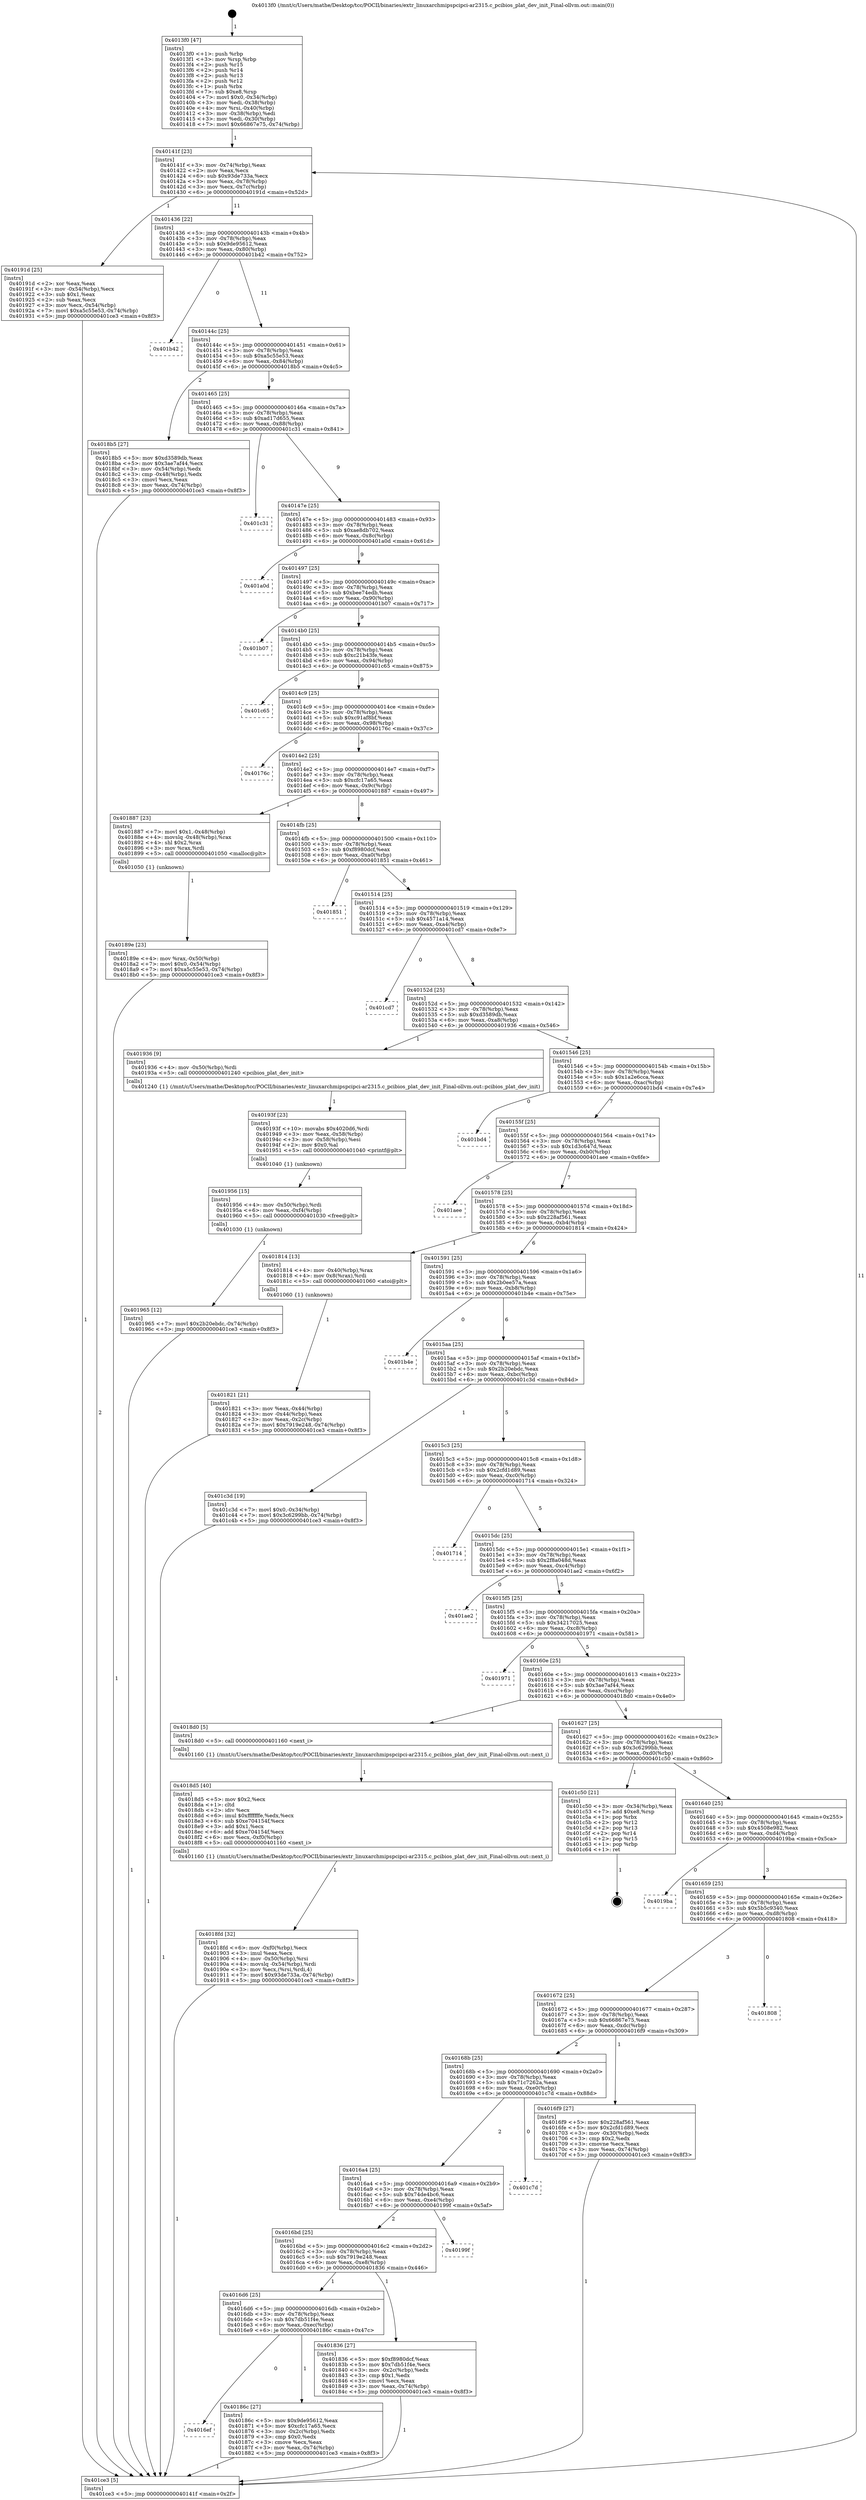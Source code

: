 digraph "0x4013f0" {
  label = "0x4013f0 (/mnt/c/Users/mathe/Desktop/tcc/POCII/binaries/extr_linuxarchmipspcipci-ar2315.c_pcibios_plat_dev_init_Final-ollvm.out::main(0))"
  labelloc = "t"
  node[shape=record]

  Entry [label="",width=0.3,height=0.3,shape=circle,fillcolor=black,style=filled]
  "0x40141f" [label="{
     0x40141f [23]\l
     | [instrs]\l
     &nbsp;&nbsp;0x40141f \<+3\>: mov -0x74(%rbp),%eax\l
     &nbsp;&nbsp;0x401422 \<+2\>: mov %eax,%ecx\l
     &nbsp;&nbsp;0x401424 \<+6\>: sub $0x93de733a,%ecx\l
     &nbsp;&nbsp;0x40142a \<+3\>: mov %eax,-0x78(%rbp)\l
     &nbsp;&nbsp;0x40142d \<+3\>: mov %ecx,-0x7c(%rbp)\l
     &nbsp;&nbsp;0x401430 \<+6\>: je 000000000040191d \<main+0x52d\>\l
  }"]
  "0x40191d" [label="{
     0x40191d [25]\l
     | [instrs]\l
     &nbsp;&nbsp;0x40191d \<+2\>: xor %eax,%eax\l
     &nbsp;&nbsp;0x40191f \<+3\>: mov -0x54(%rbp),%ecx\l
     &nbsp;&nbsp;0x401922 \<+3\>: sub $0x1,%eax\l
     &nbsp;&nbsp;0x401925 \<+2\>: sub %eax,%ecx\l
     &nbsp;&nbsp;0x401927 \<+3\>: mov %ecx,-0x54(%rbp)\l
     &nbsp;&nbsp;0x40192a \<+7\>: movl $0xa5c55e53,-0x74(%rbp)\l
     &nbsp;&nbsp;0x401931 \<+5\>: jmp 0000000000401ce3 \<main+0x8f3\>\l
  }"]
  "0x401436" [label="{
     0x401436 [22]\l
     | [instrs]\l
     &nbsp;&nbsp;0x401436 \<+5\>: jmp 000000000040143b \<main+0x4b\>\l
     &nbsp;&nbsp;0x40143b \<+3\>: mov -0x78(%rbp),%eax\l
     &nbsp;&nbsp;0x40143e \<+5\>: sub $0x9de95612,%eax\l
     &nbsp;&nbsp;0x401443 \<+3\>: mov %eax,-0x80(%rbp)\l
     &nbsp;&nbsp;0x401446 \<+6\>: je 0000000000401b42 \<main+0x752\>\l
  }"]
  Exit [label="",width=0.3,height=0.3,shape=circle,fillcolor=black,style=filled,peripheries=2]
  "0x401b42" [label="{
     0x401b42\l
  }", style=dashed]
  "0x40144c" [label="{
     0x40144c [25]\l
     | [instrs]\l
     &nbsp;&nbsp;0x40144c \<+5\>: jmp 0000000000401451 \<main+0x61\>\l
     &nbsp;&nbsp;0x401451 \<+3\>: mov -0x78(%rbp),%eax\l
     &nbsp;&nbsp;0x401454 \<+5\>: sub $0xa5c55e53,%eax\l
     &nbsp;&nbsp;0x401459 \<+6\>: mov %eax,-0x84(%rbp)\l
     &nbsp;&nbsp;0x40145f \<+6\>: je 00000000004018b5 \<main+0x4c5\>\l
  }"]
  "0x401965" [label="{
     0x401965 [12]\l
     | [instrs]\l
     &nbsp;&nbsp;0x401965 \<+7\>: movl $0x2b20ebdc,-0x74(%rbp)\l
     &nbsp;&nbsp;0x40196c \<+5\>: jmp 0000000000401ce3 \<main+0x8f3\>\l
  }"]
  "0x4018b5" [label="{
     0x4018b5 [27]\l
     | [instrs]\l
     &nbsp;&nbsp;0x4018b5 \<+5\>: mov $0xd3589db,%eax\l
     &nbsp;&nbsp;0x4018ba \<+5\>: mov $0x3ae7af44,%ecx\l
     &nbsp;&nbsp;0x4018bf \<+3\>: mov -0x54(%rbp),%edx\l
     &nbsp;&nbsp;0x4018c2 \<+3\>: cmp -0x48(%rbp),%edx\l
     &nbsp;&nbsp;0x4018c5 \<+3\>: cmovl %ecx,%eax\l
     &nbsp;&nbsp;0x4018c8 \<+3\>: mov %eax,-0x74(%rbp)\l
     &nbsp;&nbsp;0x4018cb \<+5\>: jmp 0000000000401ce3 \<main+0x8f3\>\l
  }"]
  "0x401465" [label="{
     0x401465 [25]\l
     | [instrs]\l
     &nbsp;&nbsp;0x401465 \<+5\>: jmp 000000000040146a \<main+0x7a\>\l
     &nbsp;&nbsp;0x40146a \<+3\>: mov -0x78(%rbp),%eax\l
     &nbsp;&nbsp;0x40146d \<+5\>: sub $0xad17d655,%eax\l
     &nbsp;&nbsp;0x401472 \<+6\>: mov %eax,-0x88(%rbp)\l
     &nbsp;&nbsp;0x401478 \<+6\>: je 0000000000401c31 \<main+0x841\>\l
  }"]
  "0x401956" [label="{
     0x401956 [15]\l
     | [instrs]\l
     &nbsp;&nbsp;0x401956 \<+4\>: mov -0x50(%rbp),%rdi\l
     &nbsp;&nbsp;0x40195a \<+6\>: mov %eax,-0xf4(%rbp)\l
     &nbsp;&nbsp;0x401960 \<+5\>: call 0000000000401030 \<free@plt\>\l
     | [calls]\l
     &nbsp;&nbsp;0x401030 \{1\} (unknown)\l
  }"]
  "0x401c31" [label="{
     0x401c31\l
  }", style=dashed]
  "0x40147e" [label="{
     0x40147e [25]\l
     | [instrs]\l
     &nbsp;&nbsp;0x40147e \<+5\>: jmp 0000000000401483 \<main+0x93\>\l
     &nbsp;&nbsp;0x401483 \<+3\>: mov -0x78(%rbp),%eax\l
     &nbsp;&nbsp;0x401486 \<+5\>: sub $0xae8db702,%eax\l
     &nbsp;&nbsp;0x40148b \<+6\>: mov %eax,-0x8c(%rbp)\l
     &nbsp;&nbsp;0x401491 \<+6\>: je 0000000000401a0d \<main+0x61d\>\l
  }"]
  "0x40193f" [label="{
     0x40193f [23]\l
     | [instrs]\l
     &nbsp;&nbsp;0x40193f \<+10\>: movabs $0x4020d6,%rdi\l
     &nbsp;&nbsp;0x401949 \<+3\>: mov %eax,-0x58(%rbp)\l
     &nbsp;&nbsp;0x40194c \<+3\>: mov -0x58(%rbp),%esi\l
     &nbsp;&nbsp;0x40194f \<+2\>: mov $0x0,%al\l
     &nbsp;&nbsp;0x401951 \<+5\>: call 0000000000401040 \<printf@plt\>\l
     | [calls]\l
     &nbsp;&nbsp;0x401040 \{1\} (unknown)\l
  }"]
  "0x401a0d" [label="{
     0x401a0d\l
  }", style=dashed]
  "0x401497" [label="{
     0x401497 [25]\l
     | [instrs]\l
     &nbsp;&nbsp;0x401497 \<+5\>: jmp 000000000040149c \<main+0xac\>\l
     &nbsp;&nbsp;0x40149c \<+3\>: mov -0x78(%rbp),%eax\l
     &nbsp;&nbsp;0x40149f \<+5\>: sub $0xbee74edb,%eax\l
     &nbsp;&nbsp;0x4014a4 \<+6\>: mov %eax,-0x90(%rbp)\l
     &nbsp;&nbsp;0x4014aa \<+6\>: je 0000000000401b07 \<main+0x717\>\l
  }"]
  "0x4018fd" [label="{
     0x4018fd [32]\l
     | [instrs]\l
     &nbsp;&nbsp;0x4018fd \<+6\>: mov -0xf0(%rbp),%ecx\l
     &nbsp;&nbsp;0x401903 \<+3\>: imul %eax,%ecx\l
     &nbsp;&nbsp;0x401906 \<+4\>: mov -0x50(%rbp),%rsi\l
     &nbsp;&nbsp;0x40190a \<+4\>: movslq -0x54(%rbp),%rdi\l
     &nbsp;&nbsp;0x40190e \<+3\>: mov %ecx,(%rsi,%rdi,4)\l
     &nbsp;&nbsp;0x401911 \<+7\>: movl $0x93de733a,-0x74(%rbp)\l
     &nbsp;&nbsp;0x401918 \<+5\>: jmp 0000000000401ce3 \<main+0x8f3\>\l
  }"]
  "0x401b07" [label="{
     0x401b07\l
  }", style=dashed]
  "0x4014b0" [label="{
     0x4014b0 [25]\l
     | [instrs]\l
     &nbsp;&nbsp;0x4014b0 \<+5\>: jmp 00000000004014b5 \<main+0xc5\>\l
     &nbsp;&nbsp;0x4014b5 \<+3\>: mov -0x78(%rbp),%eax\l
     &nbsp;&nbsp;0x4014b8 \<+5\>: sub $0xc21b43fe,%eax\l
     &nbsp;&nbsp;0x4014bd \<+6\>: mov %eax,-0x94(%rbp)\l
     &nbsp;&nbsp;0x4014c3 \<+6\>: je 0000000000401c65 \<main+0x875\>\l
  }"]
  "0x4018d5" [label="{
     0x4018d5 [40]\l
     | [instrs]\l
     &nbsp;&nbsp;0x4018d5 \<+5\>: mov $0x2,%ecx\l
     &nbsp;&nbsp;0x4018da \<+1\>: cltd\l
     &nbsp;&nbsp;0x4018db \<+2\>: idiv %ecx\l
     &nbsp;&nbsp;0x4018dd \<+6\>: imul $0xfffffffe,%edx,%ecx\l
     &nbsp;&nbsp;0x4018e3 \<+6\>: sub $0xe704154f,%ecx\l
     &nbsp;&nbsp;0x4018e9 \<+3\>: add $0x1,%ecx\l
     &nbsp;&nbsp;0x4018ec \<+6\>: add $0xe704154f,%ecx\l
     &nbsp;&nbsp;0x4018f2 \<+6\>: mov %ecx,-0xf0(%rbp)\l
     &nbsp;&nbsp;0x4018f8 \<+5\>: call 0000000000401160 \<next_i\>\l
     | [calls]\l
     &nbsp;&nbsp;0x401160 \{1\} (/mnt/c/Users/mathe/Desktop/tcc/POCII/binaries/extr_linuxarchmipspcipci-ar2315.c_pcibios_plat_dev_init_Final-ollvm.out::next_i)\l
  }"]
  "0x401c65" [label="{
     0x401c65\l
  }", style=dashed]
  "0x4014c9" [label="{
     0x4014c9 [25]\l
     | [instrs]\l
     &nbsp;&nbsp;0x4014c9 \<+5\>: jmp 00000000004014ce \<main+0xde\>\l
     &nbsp;&nbsp;0x4014ce \<+3\>: mov -0x78(%rbp),%eax\l
     &nbsp;&nbsp;0x4014d1 \<+5\>: sub $0xc91af8bf,%eax\l
     &nbsp;&nbsp;0x4014d6 \<+6\>: mov %eax,-0x98(%rbp)\l
     &nbsp;&nbsp;0x4014dc \<+6\>: je 000000000040176c \<main+0x37c\>\l
  }"]
  "0x40189e" [label="{
     0x40189e [23]\l
     | [instrs]\l
     &nbsp;&nbsp;0x40189e \<+4\>: mov %rax,-0x50(%rbp)\l
     &nbsp;&nbsp;0x4018a2 \<+7\>: movl $0x0,-0x54(%rbp)\l
     &nbsp;&nbsp;0x4018a9 \<+7\>: movl $0xa5c55e53,-0x74(%rbp)\l
     &nbsp;&nbsp;0x4018b0 \<+5\>: jmp 0000000000401ce3 \<main+0x8f3\>\l
  }"]
  "0x40176c" [label="{
     0x40176c\l
  }", style=dashed]
  "0x4014e2" [label="{
     0x4014e2 [25]\l
     | [instrs]\l
     &nbsp;&nbsp;0x4014e2 \<+5\>: jmp 00000000004014e7 \<main+0xf7\>\l
     &nbsp;&nbsp;0x4014e7 \<+3\>: mov -0x78(%rbp),%eax\l
     &nbsp;&nbsp;0x4014ea \<+5\>: sub $0xcfc17a65,%eax\l
     &nbsp;&nbsp;0x4014ef \<+6\>: mov %eax,-0x9c(%rbp)\l
     &nbsp;&nbsp;0x4014f5 \<+6\>: je 0000000000401887 \<main+0x497\>\l
  }"]
  "0x4016ef" [label="{
     0x4016ef\l
  }", style=dashed]
  "0x401887" [label="{
     0x401887 [23]\l
     | [instrs]\l
     &nbsp;&nbsp;0x401887 \<+7\>: movl $0x1,-0x48(%rbp)\l
     &nbsp;&nbsp;0x40188e \<+4\>: movslq -0x48(%rbp),%rax\l
     &nbsp;&nbsp;0x401892 \<+4\>: shl $0x2,%rax\l
     &nbsp;&nbsp;0x401896 \<+3\>: mov %rax,%rdi\l
     &nbsp;&nbsp;0x401899 \<+5\>: call 0000000000401050 \<malloc@plt\>\l
     | [calls]\l
     &nbsp;&nbsp;0x401050 \{1\} (unknown)\l
  }"]
  "0x4014fb" [label="{
     0x4014fb [25]\l
     | [instrs]\l
     &nbsp;&nbsp;0x4014fb \<+5\>: jmp 0000000000401500 \<main+0x110\>\l
     &nbsp;&nbsp;0x401500 \<+3\>: mov -0x78(%rbp),%eax\l
     &nbsp;&nbsp;0x401503 \<+5\>: sub $0xf8980dcf,%eax\l
     &nbsp;&nbsp;0x401508 \<+6\>: mov %eax,-0xa0(%rbp)\l
     &nbsp;&nbsp;0x40150e \<+6\>: je 0000000000401851 \<main+0x461\>\l
  }"]
  "0x40186c" [label="{
     0x40186c [27]\l
     | [instrs]\l
     &nbsp;&nbsp;0x40186c \<+5\>: mov $0x9de95612,%eax\l
     &nbsp;&nbsp;0x401871 \<+5\>: mov $0xcfc17a65,%ecx\l
     &nbsp;&nbsp;0x401876 \<+3\>: mov -0x2c(%rbp),%edx\l
     &nbsp;&nbsp;0x401879 \<+3\>: cmp $0x0,%edx\l
     &nbsp;&nbsp;0x40187c \<+3\>: cmove %ecx,%eax\l
     &nbsp;&nbsp;0x40187f \<+3\>: mov %eax,-0x74(%rbp)\l
     &nbsp;&nbsp;0x401882 \<+5\>: jmp 0000000000401ce3 \<main+0x8f3\>\l
  }"]
  "0x401851" [label="{
     0x401851\l
  }", style=dashed]
  "0x401514" [label="{
     0x401514 [25]\l
     | [instrs]\l
     &nbsp;&nbsp;0x401514 \<+5\>: jmp 0000000000401519 \<main+0x129\>\l
     &nbsp;&nbsp;0x401519 \<+3\>: mov -0x78(%rbp),%eax\l
     &nbsp;&nbsp;0x40151c \<+5\>: sub $0x4571a14,%eax\l
     &nbsp;&nbsp;0x401521 \<+6\>: mov %eax,-0xa4(%rbp)\l
     &nbsp;&nbsp;0x401527 \<+6\>: je 0000000000401cd7 \<main+0x8e7\>\l
  }"]
  "0x4016d6" [label="{
     0x4016d6 [25]\l
     | [instrs]\l
     &nbsp;&nbsp;0x4016d6 \<+5\>: jmp 00000000004016db \<main+0x2eb\>\l
     &nbsp;&nbsp;0x4016db \<+3\>: mov -0x78(%rbp),%eax\l
     &nbsp;&nbsp;0x4016de \<+5\>: sub $0x7db51f4e,%eax\l
     &nbsp;&nbsp;0x4016e3 \<+6\>: mov %eax,-0xec(%rbp)\l
     &nbsp;&nbsp;0x4016e9 \<+6\>: je 000000000040186c \<main+0x47c\>\l
  }"]
  "0x401cd7" [label="{
     0x401cd7\l
  }", style=dashed]
  "0x40152d" [label="{
     0x40152d [25]\l
     | [instrs]\l
     &nbsp;&nbsp;0x40152d \<+5\>: jmp 0000000000401532 \<main+0x142\>\l
     &nbsp;&nbsp;0x401532 \<+3\>: mov -0x78(%rbp),%eax\l
     &nbsp;&nbsp;0x401535 \<+5\>: sub $0xd3589db,%eax\l
     &nbsp;&nbsp;0x40153a \<+6\>: mov %eax,-0xa8(%rbp)\l
     &nbsp;&nbsp;0x401540 \<+6\>: je 0000000000401936 \<main+0x546\>\l
  }"]
  "0x401836" [label="{
     0x401836 [27]\l
     | [instrs]\l
     &nbsp;&nbsp;0x401836 \<+5\>: mov $0xf8980dcf,%eax\l
     &nbsp;&nbsp;0x40183b \<+5\>: mov $0x7db51f4e,%ecx\l
     &nbsp;&nbsp;0x401840 \<+3\>: mov -0x2c(%rbp),%edx\l
     &nbsp;&nbsp;0x401843 \<+3\>: cmp $0x1,%edx\l
     &nbsp;&nbsp;0x401846 \<+3\>: cmovl %ecx,%eax\l
     &nbsp;&nbsp;0x401849 \<+3\>: mov %eax,-0x74(%rbp)\l
     &nbsp;&nbsp;0x40184c \<+5\>: jmp 0000000000401ce3 \<main+0x8f3\>\l
  }"]
  "0x401936" [label="{
     0x401936 [9]\l
     | [instrs]\l
     &nbsp;&nbsp;0x401936 \<+4\>: mov -0x50(%rbp),%rdi\l
     &nbsp;&nbsp;0x40193a \<+5\>: call 0000000000401240 \<pcibios_plat_dev_init\>\l
     | [calls]\l
     &nbsp;&nbsp;0x401240 \{1\} (/mnt/c/Users/mathe/Desktop/tcc/POCII/binaries/extr_linuxarchmipspcipci-ar2315.c_pcibios_plat_dev_init_Final-ollvm.out::pcibios_plat_dev_init)\l
  }"]
  "0x401546" [label="{
     0x401546 [25]\l
     | [instrs]\l
     &nbsp;&nbsp;0x401546 \<+5\>: jmp 000000000040154b \<main+0x15b\>\l
     &nbsp;&nbsp;0x40154b \<+3\>: mov -0x78(%rbp),%eax\l
     &nbsp;&nbsp;0x40154e \<+5\>: sub $0x1a2e6cca,%eax\l
     &nbsp;&nbsp;0x401553 \<+6\>: mov %eax,-0xac(%rbp)\l
     &nbsp;&nbsp;0x401559 \<+6\>: je 0000000000401bd4 \<main+0x7e4\>\l
  }"]
  "0x4016bd" [label="{
     0x4016bd [25]\l
     | [instrs]\l
     &nbsp;&nbsp;0x4016bd \<+5\>: jmp 00000000004016c2 \<main+0x2d2\>\l
     &nbsp;&nbsp;0x4016c2 \<+3\>: mov -0x78(%rbp),%eax\l
     &nbsp;&nbsp;0x4016c5 \<+5\>: sub $0x7919e248,%eax\l
     &nbsp;&nbsp;0x4016ca \<+6\>: mov %eax,-0xe8(%rbp)\l
     &nbsp;&nbsp;0x4016d0 \<+6\>: je 0000000000401836 \<main+0x446\>\l
  }"]
  "0x401bd4" [label="{
     0x401bd4\l
  }", style=dashed]
  "0x40155f" [label="{
     0x40155f [25]\l
     | [instrs]\l
     &nbsp;&nbsp;0x40155f \<+5\>: jmp 0000000000401564 \<main+0x174\>\l
     &nbsp;&nbsp;0x401564 \<+3\>: mov -0x78(%rbp),%eax\l
     &nbsp;&nbsp;0x401567 \<+5\>: sub $0x1d3c647d,%eax\l
     &nbsp;&nbsp;0x40156c \<+6\>: mov %eax,-0xb0(%rbp)\l
     &nbsp;&nbsp;0x401572 \<+6\>: je 0000000000401aee \<main+0x6fe\>\l
  }"]
  "0x40199f" [label="{
     0x40199f\l
  }", style=dashed]
  "0x401aee" [label="{
     0x401aee\l
  }", style=dashed]
  "0x401578" [label="{
     0x401578 [25]\l
     | [instrs]\l
     &nbsp;&nbsp;0x401578 \<+5\>: jmp 000000000040157d \<main+0x18d\>\l
     &nbsp;&nbsp;0x40157d \<+3\>: mov -0x78(%rbp),%eax\l
     &nbsp;&nbsp;0x401580 \<+5\>: sub $0x228af561,%eax\l
     &nbsp;&nbsp;0x401585 \<+6\>: mov %eax,-0xb4(%rbp)\l
     &nbsp;&nbsp;0x40158b \<+6\>: je 0000000000401814 \<main+0x424\>\l
  }"]
  "0x4016a4" [label="{
     0x4016a4 [25]\l
     | [instrs]\l
     &nbsp;&nbsp;0x4016a4 \<+5\>: jmp 00000000004016a9 \<main+0x2b9\>\l
     &nbsp;&nbsp;0x4016a9 \<+3\>: mov -0x78(%rbp),%eax\l
     &nbsp;&nbsp;0x4016ac \<+5\>: sub $0x74de4bc6,%eax\l
     &nbsp;&nbsp;0x4016b1 \<+6\>: mov %eax,-0xe4(%rbp)\l
     &nbsp;&nbsp;0x4016b7 \<+6\>: je 000000000040199f \<main+0x5af\>\l
  }"]
  "0x401814" [label="{
     0x401814 [13]\l
     | [instrs]\l
     &nbsp;&nbsp;0x401814 \<+4\>: mov -0x40(%rbp),%rax\l
     &nbsp;&nbsp;0x401818 \<+4\>: mov 0x8(%rax),%rdi\l
     &nbsp;&nbsp;0x40181c \<+5\>: call 0000000000401060 \<atoi@plt\>\l
     | [calls]\l
     &nbsp;&nbsp;0x401060 \{1\} (unknown)\l
  }"]
  "0x401591" [label="{
     0x401591 [25]\l
     | [instrs]\l
     &nbsp;&nbsp;0x401591 \<+5\>: jmp 0000000000401596 \<main+0x1a6\>\l
     &nbsp;&nbsp;0x401596 \<+3\>: mov -0x78(%rbp),%eax\l
     &nbsp;&nbsp;0x401599 \<+5\>: sub $0x2b0ee57a,%eax\l
     &nbsp;&nbsp;0x40159e \<+6\>: mov %eax,-0xb8(%rbp)\l
     &nbsp;&nbsp;0x4015a4 \<+6\>: je 0000000000401b4e \<main+0x75e\>\l
  }"]
  "0x401c7d" [label="{
     0x401c7d\l
  }", style=dashed]
  "0x401b4e" [label="{
     0x401b4e\l
  }", style=dashed]
  "0x4015aa" [label="{
     0x4015aa [25]\l
     | [instrs]\l
     &nbsp;&nbsp;0x4015aa \<+5\>: jmp 00000000004015af \<main+0x1bf\>\l
     &nbsp;&nbsp;0x4015af \<+3\>: mov -0x78(%rbp),%eax\l
     &nbsp;&nbsp;0x4015b2 \<+5\>: sub $0x2b20ebdc,%eax\l
     &nbsp;&nbsp;0x4015b7 \<+6\>: mov %eax,-0xbc(%rbp)\l
     &nbsp;&nbsp;0x4015bd \<+6\>: je 0000000000401c3d \<main+0x84d\>\l
  }"]
  "0x401821" [label="{
     0x401821 [21]\l
     | [instrs]\l
     &nbsp;&nbsp;0x401821 \<+3\>: mov %eax,-0x44(%rbp)\l
     &nbsp;&nbsp;0x401824 \<+3\>: mov -0x44(%rbp),%eax\l
     &nbsp;&nbsp;0x401827 \<+3\>: mov %eax,-0x2c(%rbp)\l
     &nbsp;&nbsp;0x40182a \<+7\>: movl $0x7919e248,-0x74(%rbp)\l
     &nbsp;&nbsp;0x401831 \<+5\>: jmp 0000000000401ce3 \<main+0x8f3\>\l
  }"]
  "0x401c3d" [label="{
     0x401c3d [19]\l
     | [instrs]\l
     &nbsp;&nbsp;0x401c3d \<+7\>: movl $0x0,-0x34(%rbp)\l
     &nbsp;&nbsp;0x401c44 \<+7\>: movl $0x3c6299bb,-0x74(%rbp)\l
     &nbsp;&nbsp;0x401c4b \<+5\>: jmp 0000000000401ce3 \<main+0x8f3\>\l
  }"]
  "0x4015c3" [label="{
     0x4015c3 [25]\l
     | [instrs]\l
     &nbsp;&nbsp;0x4015c3 \<+5\>: jmp 00000000004015c8 \<main+0x1d8\>\l
     &nbsp;&nbsp;0x4015c8 \<+3\>: mov -0x78(%rbp),%eax\l
     &nbsp;&nbsp;0x4015cb \<+5\>: sub $0x2cfd1d89,%eax\l
     &nbsp;&nbsp;0x4015d0 \<+6\>: mov %eax,-0xc0(%rbp)\l
     &nbsp;&nbsp;0x4015d6 \<+6\>: je 0000000000401714 \<main+0x324\>\l
  }"]
  "0x4013f0" [label="{
     0x4013f0 [47]\l
     | [instrs]\l
     &nbsp;&nbsp;0x4013f0 \<+1\>: push %rbp\l
     &nbsp;&nbsp;0x4013f1 \<+3\>: mov %rsp,%rbp\l
     &nbsp;&nbsp;0x4013f4 \<+2\>: push %r15\l
     &nbsp;&nbsp;0x4013f6 \<+2\>: push %r14\l
     &nbsp;&nbsp;0x4013f8 \<+2\>: push %r13\l
     &nbsp;&nbsp;0x4013fa \<+2\>: push %r12\l
     &nbsp;&nbsp;0x4013fc \<+1\>: push %rbx\l
     &nbsp;&nbsp;0x4013fd \<+7\>: sub $0xe8,%rsp\l
     &nbsp;&nbsp;0x401404 \<+7\>: movl $0x0,-0x34(%rbp)\l
     &nbsp;&nbsp;0x40140b \<+3\>: mov %edi,-0x38(%rbp)\l
     &nbsp;&nbsp;0x40140e \<+4\>: mov %rsi,-0x40(%rbp)\l
     &nbsp;&nbsp;0x401412 \<+3\>: mov -0x38(%rbp),%edi\l
     &nbsp;&nbsp;0x401415 \<+3\>: mov %edi,-0x30(%rbp)\l
     &nbsp;&nbsp;0x401418 \<+7\>: movl $0x66867e75,-0x74(%rbp)\l
  }"]
  "0x401714" [label="{
     0x401714\l
  }", style=dashed]
  "0x4015dc" [label="{
     0x4015dc [25]\l
     | [instrs]\l
     &nbsp;&nbsp;0x4015dc \<+5\>: jmp 00000000004015e1 \<main+0x1f1\>\l
     &nbsp;&nbsp;0x4015e1 \<+3\>: mov -0x78(%rbp),%eax\l
     &nbsp;&nbsp;0x4015e4 \<+5\>: sub $0x2f8a048d,%eax\l
     &nbsp;&nbsp;0x4015e9 \<+6\>: mov %eax,-0xc4(%rbp)\l
     &nbsp;&nbsp;0x4015ef \<+6\>: je 0000000000401ae2 \<main+0x6f2\>\l
  }"]
  "0x401ce3" [label="{
     0x401ce3 [5]\l
     | [instrs]\l
     &nbsp;&nbsp;0x401ce3 \<+5\>: jmp 000000000040141f \<main+0x2f\>\l
  }"]
  "0x401ae2" [label="{
     0x401ae2\l
  }", style=dashed]
  "0x4015f5" [label="{
     0x4015f5 [25]\l
     | [instrs]\l
     &nbsp;&nbsp;0x4015f5 \<+5\>: jmp 00000000004015fa \<main+0x20a\>\l
     &nbsp;&nbsp;0x4015fa \<+3\>: mov -0x78(%rbp),%eax\l
     &nbsp;&nbsp;0x4015fd \<+5\>: sub $0x34217025,%eax\l
     &nbsp;&nbsp;0x401602 \<+6\>: mov %eax,-0xc8(%rbp)\l
     &nbsp;&nbsp;0x401608 \<+6\>: je 0000000000401971 \<main+0x581\>\l
  }"]
  "0x40168b" [label="{
     0x40168b [25]\l
     | [instrs]\l
     &nbsp;&nbsp;0x40168b \<+5\>: jmp 0000000000401690 \<main+0x2a0\>\l
     &nbsp;&nbsp;0x401690 \<+3\>: mov -0x78(%rbp),%eax\l
     &nbsp;&nbsp;0x401693 \<+5\>: sub $0x71c7262a,%eax\l
     &nbsp;&nbsp;0x401698 \<+6\>: mov %eax,-0xe0(%rbp)\l
     &nbsp;&nbsp;0x40169e \<+6\>: je 0000000000401c7d \<main+0x88d\>\l
  }"]
  "0x401971" [label="{
     0x401971\l
  }", style=dashed]
  "0x40160e" [label="{
     0x40160e [25]\l
     | [instrs]\l
     &nbsp;&nbsp;0x40160e \<+5\>: jmp 0000000000401613 \<main+0x223\>\l
     &nbsp;&nbsp;0x401613 \<+3\>: mov -0x78(%rbp),%eax\l
     &nbsp;&nbsp;0x401616 \<+5\>: sub $0x3ae7af44,%eax\l
     &nbsp;&nbsp;0x40161b \<+6\>: mov %eax,-0xcc(%rbp)\l
     &nbsp;&nbsp;0x401621 \<+6\>: je 00000000004018d0 \<main+0x4e0\>\l
  }"]
  "0x4016f9" [label="{
     0x4016f9 [27]\l
     | [instrs]\l
     &nbsp;&nbsp;0x4016f9 \<+5\>: mov $0x228af561,%eax\l
     &nbsp;&nbsp;0x4016fe \<+5\>: mov $0x2cfd1d89,%ecx\l
     &nbsp;&nbsp;0x401703 \<+3\>: mov -0x30(%rbp),%edx\l
     &nbsp;&nbsp;0x401706 \<+3\>: cmp $0x2,%edx\l
     &nbsp;&nbsp;0x401709 \<+3\>: cmovne %ecx,%eax\l
     &nbsp;&nbsp;0x40170c \<+3\>: mov %eax,-0x74(%rbp)\l
     &nbsp;&nbsp;0x40170f \<+5\>: jmp 0000000000401ce3 \<main+0x8f3\>\l
  }"]
  "0x4018d0" [label="{
     0x4018d0 [5]\l
     | [instrs]\l
     &nbsp;&nbsp;0x4018d0 \<+5\>: call 0000000000401160 \<next_i\>\l
     | [calls]\l
     &nbsp;&nbsp;0x401160 \{1\} (/mnt/c/Users/mathe/Desktop/tcc/POCII/binaries/extr_linuxarchmipspcipci-ar2315.c_pcibios_plat_dev_init_Final-ollvm.out::next_i)\l
  }"]
  "0x401627" [label="{
     0x401627 [25]\l
     | [instrs]\l
     &nbsp;&nbsp;0x401627 \<+5\>: jmp 000000000040162c \<main+0x23c\>\l
     &nbsp;&nbsp;0x40162c \<+3\>: mov -0x78(%rbp),%eax\l
     &nbsp;&nbsp;0x40162f \<+5\>: sub $0x3c6299bb,%eax\l
     &nbsp;&nbsp;0x401634 \<+6\>: mov %eax,-0xd0(%rbp)\l
     &nbsp;&nbsp;0x40163a \<+6\>: je 0000000000401c50 \<main+0x860\>\l
  }"]
  "0x401672" [label="{
     0x401672 [25]\l
     | [instrs]\l
     &nbsp;&nbsp;0x401672 \<+5\>: jmp 0000000000401677 \<main+0x287\>\l
     &nbsp;&nbsp;0x401677 \<+3\>: mov -0x78(%rbp),%eax\l
     &nbsp;&nbsp;0x40167a \<+5\>: sub $0x66867e75,%eax\l
     &nbsp;&nbsp;0x40167f \<+6\>: mov %eax,-0xdc(%rbp)\l
     &nbsp;&nbsp;0x401685 \<+6\>: je 00000000004016f9 \<main+0x309\>\l
  }"]
  "0x401c50" [label="{
     0x401c50 [21]\l
     | [instrs]\l
     &nbsp;&nbsp;0x401c50 \<+3\>: mov -0x34(%rbp),%eax\l
     &nbsp;&nbsp;0x401c53 \<+7\>: add $0xe8,%rsp\l
     &nbsp;&nbsp;0x401c5a \<+1\>: pop %rbx\l
     &nbsp;&nbsp;0x401c5b \<+2\>: pop %r12\l
     &nbsp;&nbsp;0x401c5d \<+2\>: pop %r13\l
     &nbsp;&nbsp;0x401c5f \<+2\>: pop %r14\l
     &nbsp;&nbsp;0x401c61 \<+2\>: pop %r15\l
     &nbsp;&nbsp;0x401c63 \<+1\>: pop %rbp\l
     &nbsp;&nbsp;0x401c64 \<+1\>: ret\l
  }"]
  "0x401640" [label="{
     0x401640 [25]\l
     | [instrs]\l
     &nbsp;&nbsp;0x401640 \<+5\>: jmp 0000000000401645 \<main+0x255\>\l
     &nbsp;&nbsp;0x401645 \<+3\>: mov -0x78(%rbp),%eax\l
     &nbsp;&nbsp;0x401648 \<+5\>: sub $0x4508e982,%eax\l
     &nbsp;&nbsp;0x40164d \<+6\>: mov %eax,-0xd4(%rbp)\l
     &nbsp;&nbsp;0x401653 \<+6\>: je 00000000004019ba \<main+0x5ca\>\l
  }"]
  "0x401808" [label="{
     0x401808\l
  }", style=dashed]
  "0x4019ba" [label="{
     0x4019ba\l
  }", style=dashed]
  "0x401659" [label="{
     0x401659 [25]\l
     | [instrs]\l
     &nbsp;&nbsp;0x401659 \<+5\>: jmp 000000000040165e \<main+0x26e\>\l
     &nbsp;&nbsp;0x40165e \<+3\>: mov -0x78(%rbp),%eax\l
     &nbsp;&nbsp;0x401661 \<+5\>: sub $0x5b5c9340,%eax\l
     &nbsp;&nbsp;0x401666 \<+6\>: mov %eax,-0xd8(%rbp)\l
     &nbsp;&nbsp;0x40166c \<+6\>: je 0000000000401808 \<main+0x418\>\l
  }"]
  Entry -> "0x4013f0" [label=" 1"]
  "0x40141f" -> "0x40191d" [label=" 1"]
  "0x40141f" -> "0x401436" [label=" 11"]
  "0x401c50" -> Exit [label=" 1"]
  "0x401436" -> "0x401b42" [label=" 0"]
  "0x401436" -> "0x40144c" [label=" 11"]
  "0x401c3d" -> "0x401ce3" [label=" 1"]
  "0x40144c" -> "0x4018b5" [label=" 2"]
  "0x40144c" -> "0x401465" [label=" 9"]
  "0x401965" -> "0x401ce3" [label=" 1"]
  "0x401465" -> "0x401c31" [label=" 0"]
  "0x401465" -> "0x40147e" [label=" 9"]
  "0x401956" -> "0x401965" [label=" 1"]
  "0x40147e" -> "0x401a0d" [label=" 0"]
  "0x40147e" -> "0x401497" [label=" 9"]
  "0x40193f" -> "0x401956" [label=" 1"]
  "0x401497" -> "0x401b07" [label=" 0"]
  "0x401497" -> "0x4014b0" [label=" 9"]
  "0x401936" -> "0x40193f" [label=" 1"]
  "0x4014b0" -> "0x401c65" [label=" 0"]
  "0x4014b0" -> "0x4014c9" [label=" 9"]
  "0x40191d" -> "0x401ce3" [label=" 1"]
  "0x4014c9" -> "0x40176c" [label=" 0"]
  "0x4014c9" -> "0x4014e2" [label=" 9"]
  "0x4018fd" -> "0x401ce3" [label=" 1"]
  "0x4014e2" -> "0x401887" [label=" 1"]
  "0x4014e2" -> "0x4014fb" [label=" 8"]
  "0x4018d5" -> "0x4018fd" [label=" 1"]
  "0x4014fb" -> "0x401851" [label=" 0"]
  "0x4014fb" -> "0x401514" [label=" 8"]
  "0x4018d0" -> "0x4018d5" [label=" 1"]
  "0x401514" -> "0x401cd7" [label=" 0"]
  "0x401514" -> "0x40152d" [label=" 8"]
  "0x40189e" -> "0x401ce3" [label=" 1"]
  "0x40152d" -> "0x401936" [label=" 1"]
  "0x40152d" -> "0x401546" [label=" 7"]
  "0x401887" -> "0x40189e" [label=" 1"]
  "0x401546" -> "0x401bd4" [label=" 0"]
  "0x401546" -> "0x40155f" [label=" 7"]
  "0x4016d6" -> "0x4016ef" [label=" 0"]
  "0x40155f" -> "0x401aee" [label=" 0"]
  "0x40155f" -> "0x401578" [label=" 7"]
  "0x4016d6" -> "0x40186c" [label=" 1"]
  "0x401578" -> "0x401814" [label=" 1"]
  "0x401578" -> "0x401591" [label=" 6"]
  "0x401836" -> "0x401ce3" [label=" 1"]
  "0x401591" -> "0x401b4e" [label=" 0"]
  "0x401591" -> "0x4015aa" [label=" 6"]
  "0x4016bd" -> "0x4016d6" [label=" 1"]
  "0x4015aa" -> "0x401c3d" [label=" 1"]
  "0x4015aa" -> "0x4015c3" [label=" 5"]
  "0x40186c" -> "0x401ce3" [label=" 1"]
  "0x4015c3" -> "0x401714" [label=" 0"]
  "0x4015c3" -> "0x4015dc" [label=" 5"]
  "0x4016a4" -> "0x4016bd" [label=" 2"]
  "0x4015dc" -> "0x401ae2" [label=" 0"]
  "0x4015dc" -> "0x4015f5" [label=" 5"]
  "0x4016a4" -> "0x40199f" [label=" 0"]
  "0x4015f5" -> "0x401971" [label=" 0"]
  "0x4015f5" -> "0x40160e" [label=" 5"]
  "0x4018b5" -> "0x401ce3" [label=" 2"]
  "0x40160e" -> "0x4018d0" [label=" 1"]
  "0x40160e" -> "0x401627" [label=" 4"]
  "0x40168b" -> "0x4016a4" [label=" 2"]
  "0x401627" -> "0x401c50" [label=" 1"]
  "0x401627" -> "0x401640" [label=" 3"]
  "0x4016bd" -> "0x401836" [label=" 1"]
  "0x401640" -> "0x4019ba" [label=" 0"]
  "0x401640" -> "0x401659" [label=" 3"]
  "0x401821" -> "0x401ce3" [label=" 1"]
  "0x401659" -> "0x401808" [label=" 0"]
  "0x401659" -> "0x401672" [label=" 3"]
  "0x40168b" -> "0x401c7d" [label=" 0"]
  "0x401672" -> "0x4016f9" [label=" 1"]
  "0x401672" -> "0x40168b" [label=" 2"]
  "0x4016f9" -> "0x401ce3" [label=" 1"]
  "0x4013f0" -> "0x40141f" [label=" 1"]
  "0x401ce3" -> "0x40141f" [label=" 11"]
  "0x401814" -> "0x401821" [label=" 1"]
}
